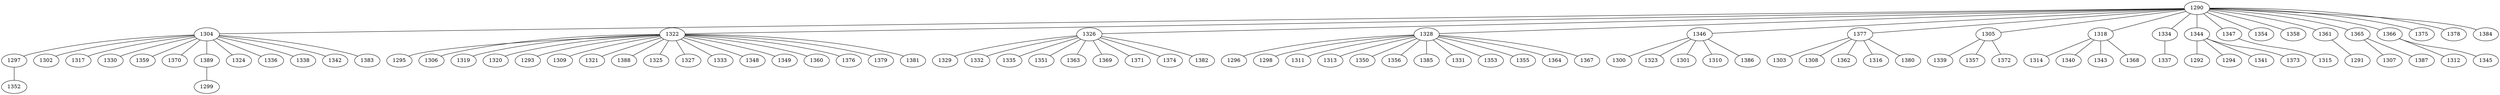 graph {
    1290 []
    1304 []
    1322 []
    1326 []
    1328 []
    1346 []
    1377 []
    1305 []
    1318 []
    1334 []
    1344 []
    1347 []
    1354 []
    1358 []
    1361 []
    1365 []
    1366 []
    1375 []
    1378 []
    1384 []
    1297 []
    1302 []
    1317 []
    1330 []
    1359 []
    1370 []
    1389 []
    1324 []
    1336 []
    1338 []
    1342 []
    1383 []
    1295 []
    1306 []
    1319 []
    1320 []
    1293 []
    1309 []
    1321 []
    1388 []
    1325 []
    1327 []
    1333 []
    1348 []
    1349 []
    1360 []
    1376 []
    1379 []
    1381 []
    1329 []
    1332 []
    1335 []
    1351 []
    1363 []
    1369 []
    1371 []
    1374 []
    1382 []
    1296 []
    1298 []
    1311 []
    1313 []
    1350 []
    1356 []
    1385 []
    1331 []
    1353 []
    1355 []
    1364 []
    1367 []
    1300 []
    1323 []
    1301 []
    1310 []
    1386 []
    1303 []
    1308 []
    1362 []
    1316 []
    1380 []
    1339 []
    1357 []
    1372 []
    1314 []
    1340 []
    1343 []
    1368 []
    1337 []
    1292 []
    1294 []
    1341 []
    1373 []
    1315 []
    1291 []
    1307 []
    1387 []
    1312 []
    1345 []
    1352 []
    1299 []
    1290 -- 1304
    1290 -- 1322
    1290 -- 1326
    1290 -- 1328
    1290 -- 1346
    1290 -- 1377
    1290 -- 1305
    1290 -- 1318
    1290 -- 1334
    1290 -- 1344
    1290 -- 1347
    1290 -- 1354
    1290 -- 1358
    1290 -- 1361
    1290 -- 1365
    1290 -- 1366
    1290 -- 1375
    1290 -- 1378
    1290 -- 1384
    1304 -- 1297
    1304 -- 1302
    1304 -- 1317
    1304 -- 1330
    1304 -- 1359
    1304 -- 1370
    1304 -- 1389
    1304 -- 1324
    1304 -- 1336
    1304 -- 1338
    1304 -- 1342
    1304 -- 1383
    1322 -- 1295
    1322 -- 1306
    1322 -- 1319
    1322 -- 1320
    1322 -- 1293
    1322 -- 1309
    1322 -- 1321
    1322 -- 1388
    1322 -- 1325
    1322 -- 1327
    1322 -- 1333
    1322 -- 1348
    1322 -- 1349
    1322 -- 1360
    1322 -- 1376
    1322 -- 1379
    1322 -- 1381
    1326 -- 1329
    1326 -- 1332
    1326 -- 1335
    1326 -- 1351
    1326 -- 1363
    1326 -- 1369
    1326 -- 1371
    1326 -- 1374
    1326 -- 1382
    1328 -- 1296
    1328 -- 1298
    1328 -- 1311
    1328 -- 1313
    1328 -- 1350
    1328 -- 1356
    1328 -- 1385
    1328 -- 1331
    1328 -- 1353
    1328 -- 1355
    1328 -- 1364
    1328 -- 1367
    1346 -- 1300
    1346 -- 1323
    1346 -- 1301
    1346 -- 1310
    1346 -- 1386
    1377 -- 1303
    1377 -- 1308
    1377 -- 1362
    1377 -- 1316
    1377 -- 1380
    1305 -- 1339
    1305 -- 1357
    1305 -- 1372
    1318 -- 1314
    1318 -- 1340
    1318 -- 1343
    1318 -- 1368
    1334 -- 1337
    1344 -- 1292
    1344 -- 1294
    1344 -- 1341
    1344 -- 1373
    1347 -- 1315
    1361 -- 1291
    1365 -- 1307
    1365 -- 1387
    1366 -- 1312
    1366 -- 1345
    1297 -- 1352
    1389 -- 1299
}
